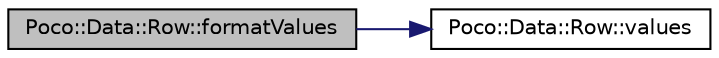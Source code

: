 digraph "Poco::Data::Row::formatValues"
{
 // LATEX_PDF_SIZE
  edge [fontname="Helvetica",fontsize="10",labelfontname="Helvetica",labelfontsize="10"];
  node [fontname="Helvetica",fontsize="10",shape=record];
  rankdir="LR";
  Node1 [label="Poco::Data::Row::formatValues",height=0.2,width=0.4,color="black", fillcolor="grey75", style="filled", fontcolor="black",tooltip="Converts the row values to string and returns the formated string."];
  Node1 -> Node2 [color="midnightblue",fontsize="10",style="solid"];
  Node2 [label="Poco::Data::Row::values",height=0.2,width=0.4,color="black", fillcolor="white", style="filled",URL="$classPoco_1_1Data_1_1Row.html#a38dc15651755ef343f3ed6069ee1aebf",tooltip="Returns the shared pointer to names vector."];
}
